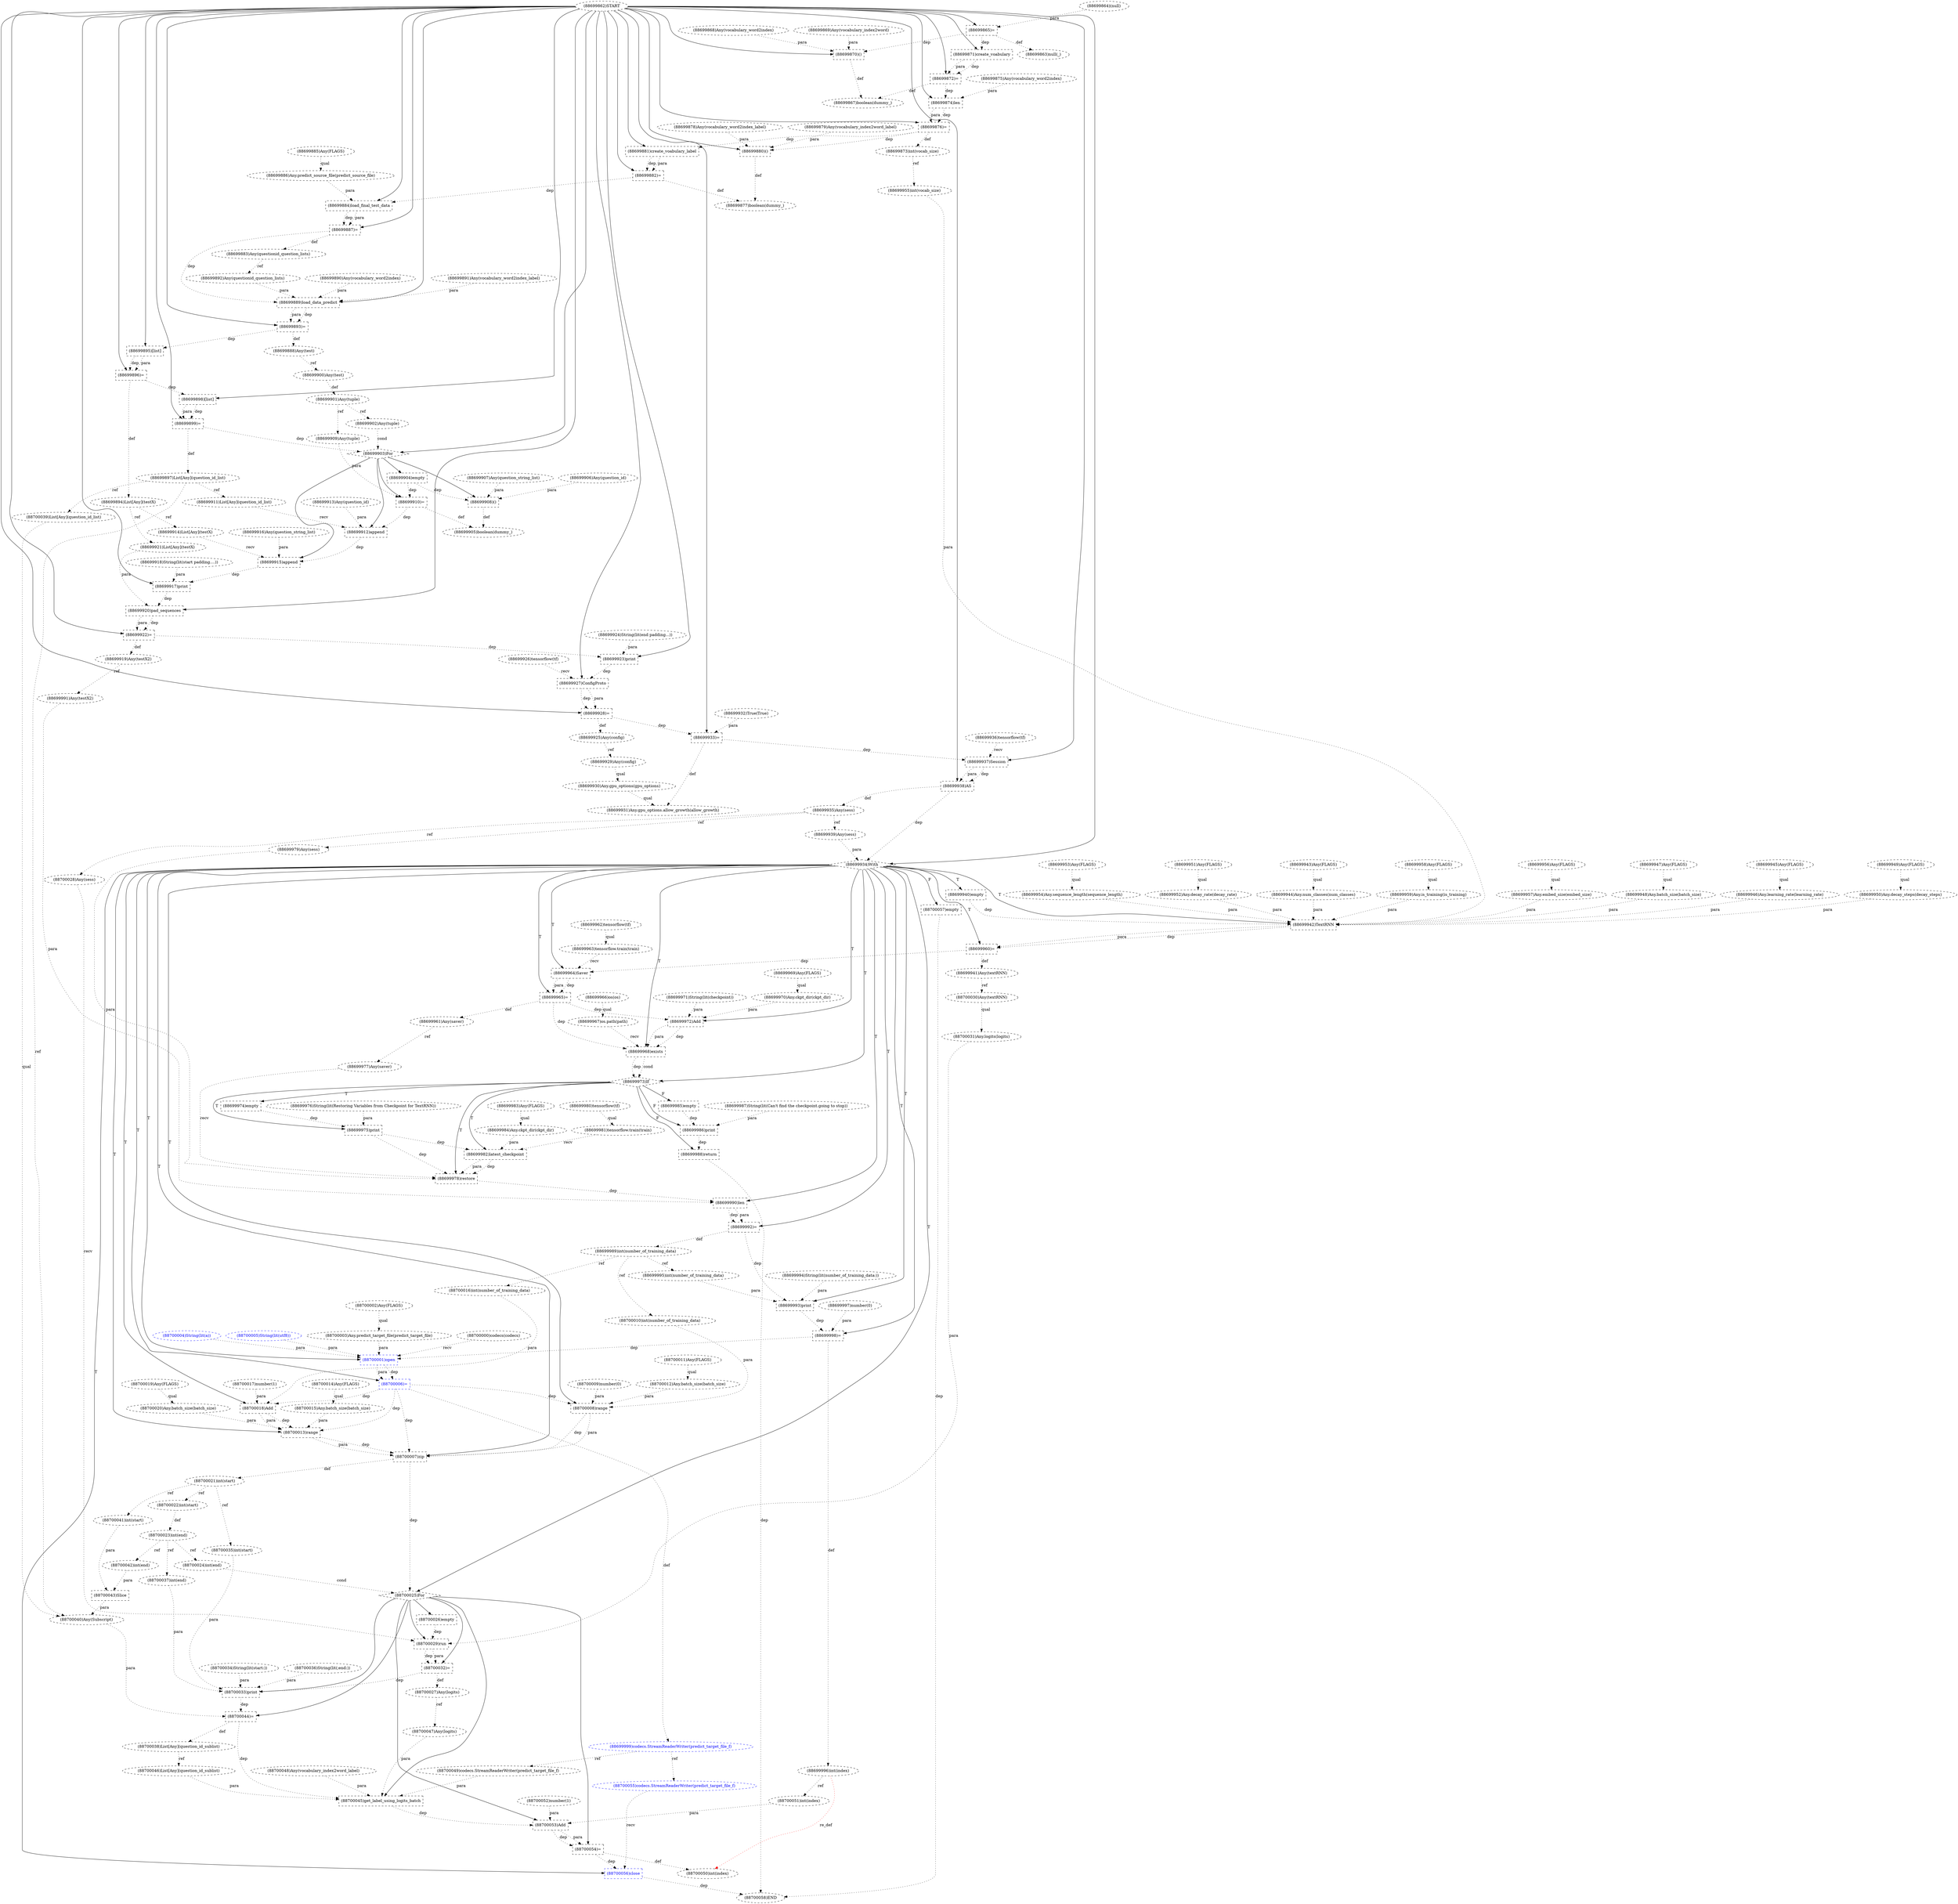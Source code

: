 digraph G {
1 [label="(88699885)Any(FLAGS)" shape=ellipse style=dashed]
2 [label="(88700037)int(end)" shape=ellipse style=dashed]
3 [label="(88699986)print" shape=box style=dashed]
4 [label="(88699980)tensorflow(tf)" shape=ellipse style=dashed]
5 [label="(88699929)Any(config)" shape=ellipse style=dashed]
6 [label="(88699907)Any(question_string_list)" shape=ellipse style=dashed]
7 [label="(88699976)String(lit(Restoring Variables from Checkpoint for TextRNN))" shape=ellipse style=dashed]
8 [label="(88699865)=" shape=box style=dashed]
9 [label="(88699912)append" shape=box style=dashed]
10 [label="(88699958)Any(FLAGS)" shape=ellipse style=dashed]
11 [label="(88699934)With" shape=diamond style=dashed]
12 [label="(88699950)Any.decay_steps(decay_steps)" shape=ellipse style=dashed]
13 [label="(88699965)=" shape=box style=dashed]
14 [label="(88700047)Any(logits)" shape=ellipse style=dashed]
15 [label="(88699954)Any.sequence_length(sequence_length)" shape=ellipse style=dashed]
16 [label="(88699969)Any(FLAGS)" shape=ellipse style=dashed]
17 [label="(88699955)int(vocab_size)" shape=ellipse style=dashed]
18 [label="(88699972)Add" shape=box style=dashed]
19 [label="(88700041)int(start)" shape=ellipse style=dashed]
20 [label="(88699936)tensorflow(tf)" shape=ellipse style=dashed]
21 [label="(88700039)List[Any](question_id_list)" shape=ellipse style=dashed]
22 [label="(88699935)Any(sess)" shape=ellipse style=dashed]
23 [label="(88699962)tensorflow(tf)" shape=ellipse style=dashed]
24 [label="(88699911)List[Any](question_id_list)" shape=ellipse style=dashed]
25 [label="(88700020)Any.batch_size(batch_size)" shape=ellipse style=dashed]
26 [label="(88699867)boolean(dummy_)" shape=ellipse style=dashed]
27 [label="(88700008)range" shape=box style=dashed]
28 [label="(88700031)Any.logits(logits)" shape=ellipse style=dashed]
29 [label="(88699996)int(index)" shape=ellipse style=dashed]
30 [label="(88699943)Any(FLAGS)" shape=ellipse style=dashed]
31 [label="(88699893)=" shape=box style=dashed]
32 [label="(88699985)empty" shape=box style=dashed]
33 [label="(88700049)codecs.StreamReaderWriter(predict_target_file_f)" shape=ellipse style=dashed]
34 [label="(88699975)print" shape=box style=dashed]
35 [label="(88699941)Any(textRNN)" shape=ellipse style=dashed]
36 [label="(88700048)Any(vocabulary_index2word_label)" shape=ellipse style=dashed]
37 [label="(88699914)List[Any](testX)" shape=ellipse style=dashed]
38 [label="(88699949)Any(FLAGS)" shape=ellipse style=dashed]
39 [label="(88699900)Any(test)" shape=ellipse style=dashed]
40 [label="(88700000)codecs(codecs)" shape=ellipse style=dashed]
41 [label="(88699924)String(lit(end padding...))" shape=ellipse style=dashed]
42 [label="(88700028)Any(sess)" shape=ellipse style=dashed]
43 [label="(88699926)tensorflow(tf)" shape=ellipse style=dashed]
44 [label="(88699968)exists" shape=box style=dashed]
45 [label="(88699989)int(number_of_training_data)" shape=ellipse style=dashed]
46 [label="(88699892)Any(questionid_question_lists)" shape=ellipse style=dashed]
47 [label="(88699947)Any(FLAGS)" shape=ellipse style=dashed]
48 [label="(88700051)int(index)" shape=ellipse style=dashed]
49 [label="(88699997)number(0)" shape=ellipse style=dashed]
50 [label="(88699882)=" shape=box style=dashed]
51 [label="(88700032)=" shape=box style=dashed]
52 [label="(88700001)open" shape=box style=dashed color=blue fontcolor=blue]
53 [label="(88699880)()" shape=box style=dashed]
54 [label="(88699970)Any.ckpt_dir(ckpt_dir)" shape=ellipse style=dashed]
55 [label="(88700019)Any(FLAGS)" shape=ellipse style=dashed]
56 [label="(88700040)Any(Subscript)" shape=ellipse style=dashed]
57 [label="(88699937)Session" shape=box style=dashed]
58 [label="(88699863)null(_)" shape=ellipse style=dashed]
59 [label="(88699904)empty" shape=box style=dashed]
60 [label="(88699956)Any(FLAGS)" shape=ellipse style=dashed]
61 [label="(88699961)Any(saver)" shape=ellipse style=dashed]
62 [label="(88699931)Any.gpu_options.allow_growth(allow_growth)" shape=ellipse style=dashed]
63 [label="(88699903)For" shape=diamond style=dashed]
64 [label="(88699887)=" shape=box style=dashed]
65 [label="(88699925)Any(config)" shape=ellipse style=dashed]
66 [label="(88699862)START" style=dashed]
67 [label="(88700017)number(1)" shape=ellipse style=dashed]
68 [label="(88700022)int(start)" shape=ellipse style=dashed]
69 [label="(88700013)range" shape=box style=dashed]
70 [label="(88699895)[list]" shape=box style=dashed]
71 [label="(88699897)List[Any](question_id_list)" shape=ellipse style=dashed]
72 [label="(88699978)restore" shape=box style=dashed]
73 [label="(88699906)Any(question_id)" shape=ellipse style=dashed]
74 [label="(88699945)Any(FLAGS)" shape=ellipse style=dashed]
75 [label="(88699966)os(os)" shape=ellipse style=dashed]
76 [label="(88699928)=" shape=box style=dashed]
77 [label="(88700002)Any(FLAGS)" shape=ellipse style=dashed]
78 [label="(88699886)Any.predict_source_file(predict_source_file)" shape=ellipse style=dashed]
79 [label="(88699864)(null)" shape=ellipse style=dashed]
80 [label="(88699952)Any.decay_rate(decay_rate)" shape=ellipse style=dashed]
81 [label="(88700055)codecs.StreamReaderWriter(predict_target_file_f)" shape=ellipse style=dashed color=blue fontcolor=blue]
82 [label="(88700027)Any(logits)" shape=ellipse style=dashed]
83 [label="(88699951)Any(FLAGS)" shape=ellipse style=dashed]
84 [label="(88700026)empty" shape=box style=dashed]
85 [label="(88699920)pad_sequences" shape=box style=dashed]
86 [label="(88700025)For" shape=diamond style=dashed]
87 [label="(88699977)Any(saver)" shape=ellipse style=dashed]
88 [label="(88699913)Any(question_id)" shape=ellipse style=dashed]
89 [label="(88699981)tensorflow.train(train)" shape=ellipse style=dashed]
90 [label="(88699964)Saver" shape=box style=dashed]
91 [label="(88700046)List[Any](question_id_sublist)" shape=ellipse style=dashed]
92 [label="(88699927)ConfigProto" shape=box style=dashed]
93 [label="(88699995)int(number_of_training_data)" shape=ellipse style=dashed]
94 [label="(88699890)Any(vocabulary_word2index)" shape=ellipse style=dashed]
95 [label="(88699942)TextRNN" shape=box style=dashed]
96 [label="(88699899)=" shape=box style=dashed]
97 [label="(88699973)If" shape=diamond style=dashed]
98 [label="(88699910)=" shape=box style=dashed]
99 [label="(88699888)Any(test)" shape=ellipse style=dashed]
100 [label="(88699938)AS" shape=box style=dashed]
101 [label="(88700012)Any.batch_size(batch_size)" shape=ellipse style=dashed]
102 [label="(88700034)String(lit(start:))" shape=ellipse style=dashed]
103 [label="(88699999)codecs.StreamReaderWriter(predict_target_file_f)" shape=ellipse style=dashed color=blue fontcolor=blue]
104 [label="(88700050)int(index)" shape=ellipse style=dashed]
105 [label="(88699870)()" shape=box style=dashed]
106 [label="(88700035)int(start)" shape=ellipse style=dashed]
107 [label="(88699902)Any(tuple)" shape=ellipse style=dashed]
108 [label="(88699894)List[Any](testX)" shape=ellipse style=dashed]
109 [label="(88699916)Any(question_string_list)" shape=ellipse style=dashed]
110 [label="(88700058)END" style=dashed]
111 [label="(88700006)=" shape=box style=dashed color=blue fontcolor=blue]
112 [label="(88699984)Any.ckpt_dir(ckpt_dir)" shape=ellipse style=dashed]
113 [label="(88699874)len" shape=box style=dashed]
114 [label="(88699873)int(vocab_size)" shape=ellipse style=dashed]
115 [label="(88700016)int(number_of_training_data)" shape=ellipse style=dashed]
116 [label="(88699876)=" shape=box style=dashed]
117 [label="(88699944)Any.num_classes(num_classes)" shape=ellipse style=dashed]
118 [label="(88699991)Any(testX2)" shape=ellipse style=dashed]
119 [label="(88699983)Any(FLAGS)" shape=ellipse style=dashed]
120 [label="(88699967)os.path(path)" shape=ellipse style=dashed]
121 [label="(88699891)Any(vocabulary_word2index_label)" shape=ellipse style=dashed]
122 [label="(88699919)Any(testX2)" shape=ellipse style=dashed]
123 [label="(88699959)Any.is_training(is_training)" shape=ellipse style=dashed]
124 [label="(88700010)int(number_of_training_data)" shape=ellipse style=dashed]
125 [label="(88699957)Any.embed_size(embed_size)" shape=ellipse style=dashed]
126 [label="(88699901)Any(tuple)" shape=ellipse style=dashed]
127 [label="(88700042)int(end)" shape=ellipse style=dashed]
128 [label="(88699896)=" shape=box style=dashed]
129 [label="(88699933)=" shape=box style=dashed]
130 [label="(88700045)get_label_using_logits_batch" shape=box style=dashed]
131 [label="(88700015)Any.batch_size(batch_size)" shape=ellipse style=dashed]
132 [label="(88699898)[list]" shape=box style=dashed]
133 [label="(88699930)Any.gpu_options(gpu_options)" shape=ellipse style=dashed]
134 [label="(88700023)int(end)" shape=ellipse style=dashed]
135 [label="(88700044)=" shape=box style=dashed]
136 [label="(88700053)Add" shape=box style=dashed]
137 [label="(88700004)String(lit(a))" shape=ellipse style=dashed color=blue fontcolor=blue]
138 [label="(88699909)Any(tuple)" shape=ellipse style=dashed]
139 [label="(88699889)load_data_predict" shape=box style=dashed]
140 [label="(88700043)Slice" shape=box style=dashed]
141 [label="(88699960)=" shape=box style=dashed]
142 [label="(88699905)boolean(dummy_)" shape=ellipse style=dashed]
143 [label="(88700030)Any(textRNN)" shape=ellipse style=dashed]
144 [label="(88699875)Any(vocabulary_word2index)" shape=ellipse style=dashed]
145 [label="(88700021)int(start)" shape=ellipse style=dashed]
146 [label="(88699953)Any(FLAGS)" shape=ellipse style=dashed]
147 [label="(88699982)latest_checkpoint" shape=box style=dashed]
148 [label="(88699971)String(lit(checkpoint))" shape=ellipse style=dashed]
149 [label="(88699992)=" shape=box style=dashed]
150 [label="(88700052)number(1)" shape=ellipse style=dashed]
151 [label="(88699932)True(True)" shape=ellipse style=dashed]
152 [label="(88699878)Any(vocabulary_word2index_label)" shape=ellipse style=dashed]
153 [label="(88700057)empty" shape=box style=dashed]
154 [label="(88699917)print" shape=box style=dashed]
155 [label="(88699922)=" shape=box style=dashed]
156 [label="(88700014)Any(FLAGS)" shape=ellipse style=dashed]
157 [label="(88699879)Any(vocabulary_index2word_label)" shape=ellipse style=dashed]
158 [label="(88699915)append" shape=box style=dashed]
159 [label="(88699940)empty" shape=box style=dashed]
160 [label="(88700054)=" shape=box style=dashed]
161 [label="(88699963)tensorflow.train(train)" shape=ellipse style=dashed]
162 [label="(88699872)=" shape=box style=dashed]
163 [label="(88700024)int(end)" shape=ellipse style=dashed]
164 [label="(88700005)String(lit(utf8))" shape=ellipse style=dashed color=blue fontcolor=blue]
165 [label="(88699979)Any(sess)" shape=ellipse style=dashed]
166 [label="(88699868)Any(vocabulary_word2index)" shape=ellipse style=dashed]
167 [label="(88699994)String(lit(number_of_training_data:))" shape=ellipse style=dashed]
168 [label="(88700029)run" shape=box style=dashed]
169 [label="(88699923)print" shape=box style=dashed]
170 [label="(88700003)Any.predict_target_file(predict_target_file)" shape=ellipse style=dashed]
171 [label="(88699939)Any(sess)" shape=ellipse style=dashed]
172 [label="(88699988)return" shape=box style=dashed]
173 [label="(88699998)=" shape=box style=dashed]
174 [label="(88700011)Any(FLAGS)" shape=ellipse style=dashed]
175 [label="(88700009)number(0)" shape=ellipse style=dashed]
176 [label="(88699921)List[Any](testX)" shape=ellipse style=dashed]
177 [label="(88699871)create_voabulary" shape=box style=dashed]
178 [label="(88700033)print" shape=box style=dashed]
179 [label="(88699908)()" shape=box style=dashed]
180 [label="(88699869)Any(vocabulary_index2word)" shape=ellipse style=dashed]
181 [label="(88700007)zip" shape=box style=dashed]
182 [label="(88700036)String(lit(;end:))" shape=ellipse style=dashed]
183 [label="(88699993)print" shape=box style=dashed]
184 [label="(88699987)String(lit(Can't find the checkpoint.going to stop))" shape=ellipse style=dashed]
185 [label="(88699918)String(lit(start padding....))" shape=ellipse style=dashed]
186 [label="(88699877)boolean(dummy_)" shape=ellipse style=dashed]
187 [label="(88699948)Any.batch_size(batch_size)" shape=ellipse style=dashed]
188 [label="(88700038)List[Any](question_id_sublist)" shape=ellipse style=dashed]
189 [label="(88699946)Any.learning_rate(learning_rate)" shape=ellipse style=dashed]
190 [label="(88700056)close" shape=box style=dashed color=blue fontcolor=blue]
191 [label="(88699974)empty" shape=box style=dashed]
192 [label="(88700018)Add" shape=box style=dashed]
193 [label="(88699883)Any(questionid_question_lists)" shape=ellipse style=dashed]
194 [label="(88699884)load_final_test_data" shape=box style=dashed]
195 [label="(88699881)create_voabulary_label" shape=box style=dashed]
196 [label="(88699990)len" shape=box style=dashed]
134 -> 2 [label="ref" style=dotted];
97 -> 3 [label="F"];
184 -> 3 [label="para" style=dotted];
32 -> 3 [label="dep" style=dotted];
65 -> 5 [label="ref" style=dotted];
66 -> 8 [label="" style=solid];
79 -> 8 [label="para" style=dotted];
63 -> 9 [label="" style=solid];
24 -> 9 [label="recv" style=dotted];
88 -> 9 [label="para" style=dotted];
98 -> 9 [label="dep" style=dotted];
66 -> 11 [label="" style=solid];
100 -> 11 [label="dep" style=dotted];
171 -> 11 [label="para" style=dotted];
38 -> 12 [label="qual" style=dotted];
11 -> 13 [label="T"];
90 -> 13 [label="dep" style=dotted];
90 -> 13 [label="para" style=dotted];
82 -> 14 [label="ref" style=dotted];
146 -> 15 [label="qual" style=dotted];
114 -> 17 [label="ref" style=dotted];
11 -> 18 [label="T"];
54 -> 18 [label="para" style=dotted];
148 -> 18 [label="para" style=dotted];
13 -> 18 [label="dep" style=dotted];
145 -> 19 [label="ref" style=dotted];
71 -> 21 [label="ref" style=dotted];
100 -> 22 [label="def" style=dotted];
71 -> 24 [label="ref" style=dotted];
55 -> 25 [label="qual" style=dotted];
105 -> 26 [label="def" style=dotted];
162 -> 26 [label="def" style=dotted];
11 -> 27 [label="T"];
175 -> 27 [label="para" style=dotted];
124 -> 27 [label="para" style=dotted];
101 -> 27 [label="para" style=dotted];
111 -> 27 [label="dep" style=dotted];
143 -> 28 [label="qual" style=dotted];
173 -> 29 [label="def" style=dotted];
66 -> 31 [label="" style=solid];
139 -> 31 [label="dep" style=dotted];
139 -> 31 [label="para" style=dotted];
97 -> 32 [label="F"];
103 -> 33 [label="ref" style=dotted];
97 -> 34 [label="T"];
7 -> 34 [label="para" style=dotted];
191 -> 34 [label="dep" style=dotted];
141 -> 35 [label="def" style=dotted];
108 -> 37 [label="ref" style=dotted];
99 -> 39 [label="ref" style=dotted];
22 -> 42 [label="ref" style=dotted];
11 -> 44 [label="T"];
120 -> 44 [label="recv" style=dotted];
18 -> 44 [label="dep" style=dotted];
18 -> 44 [label="para" style=dotted];
13 -> 44 [label="dep" style=dotted];
149 -> 45 [label="def" style=dotted];
193 -> 46 [label="ref" style=dotted];
29 -> 48 [label="ref" style=dotted];
66 -> 50 [label="" style=solid];
195 -> 50 [label="dep" style=dotted];
195 -> 50 [label="para" style=dotted];
86 -> 51 [label="" style=solid];
168 -> 51 [label="dep" style=dotted];
168 -> 51 [label="para" style=dotted];
11 -> 52 [label="T"];
40 -> 52 [label="recv" style=dotted];
170 -> 52 [label="para" style=dotted];
137 -> 52 [label="para" style=dotted];
164 -> 52 [label="para" style=dotted];
173 -> 52 [label="dep" style=dotted];
66 -> 53 [label="" style=solid];
152 -> 53 [label="para" style=dotted];
157 -> 53 [label="para" style=dotted];
116 -> 53 [label="dep" style=dotted];
16 -> 54 [label="qual" style=dotted];
21 -> 56 [label="qual" style=dotted];
140 -> 56 [label="para" style=dotted];
71 -> 56 [label="ref" style=dotted];
66 -> 57 [label="" style=solid];
20 -> 57 [label="recv" style=dotted];
129 -> 57 [label="dep" style=dotted];
8 -> 58 [label="def" style=dotted];
63 -> 59 [label="" style=solid];
13 -> 61 [label="def" style=dotted];
133 -> 62 [label="qual" style=dotted];
129 -> 62 [label="def" style=dotted];
66 -> 63 [label="" style=solid];
107 -> 63 [label="cond" style=dotted];
96 -> 63 [label="dep" style=dotted];
66 -> 64 [label="" style=solid];
194 -> 64 [label="dep" style=dotted];
194 -> 64 [label="para" style=dotted];
76 -> 65 [label="def" style=dotted];
145 -> 68 [label="ref" style=dotted];
11 -> 69 [label="T"];
131 -> 69 [label="para" style=dotted];
192 -> 69 [label="dep" style=dotted];
192 -> 69 [label="para" style=dotted];
25 -> 69 [label="para" style=dotted];
111 -> 69 [label="dep" style=dotted];
66 -> 70 [label="" style=solid];
31 -> 70 [label="dep" style=dotted];
96 -> 71 [label="def" style=dotted];
97 -> 72 [label="T"];
87 -> 72 [label="recv" style=dotted];
165 -> 72 [label="para" style=dotted];
147 -> 72 [label="dep" style=dotted];
147 -> 72 [label="para" style=dotted];
34 -> 72 [label="dep" style=dotted];
66 -> 76 [label="" style=solid];
92 -> 76 [label="dep" style=dotted];
92 -> 76 [label="para" style=dotted];
1 -> 78 [label="qual" style=dotted];
83 -> 80 [label="qual" style=dotted];
103 -> 81 [label="ref" style=dotted];
51 -> 82 [label="def" style=dotted];
86 -> 84 [label="" style=solid];
66 -> 85 [label="" style=solid];
176 -> 85 [label="para" style=dotted];
154 -> 85 [label="dep" style=dotted];
11 -> 86 [label="T"];
181 -> 86 [label="dep" style=dotted];
163 -> 86 [label="cond" style=dotted];
61 -> 87 [label="ref" style=dotted];
4 -> 89 [label="qual" style=dotted];
11 -> 90 [label="T"];
161 -> 90 [label="recv" style=dotted];
141 -> 90 [label="dep" style=dotted];
188 -> 91 [label="ref" style=dotted];
66 -> 92 [label="" style=solid];
43 -> 92 [label="recv" style=dotted];
169 -> 92 [label="dep" style=dotted];
45 -> 93 [label="ref" style=dotted];
11 -> 95 [label="T"];
117 -> 95 [label="para" style=dotted];
189 -> 95 [label="para" style=dotted];
187 -> 95 [label="para" style=dotted];
12 -> 95 [label="para" style=dotted];
80 -> 95 [label="para" style=dotted];
15 -> 95 [label="para" style=dotted];
17 -> 95 [label="para" style=dotted];
125 -> 95 [label="para" style=dotted];
123 -> 95 [label="para" style=dotted];
159 -> 95 [label="dep" style=dotted];
66 -> 96 [label="" style=solid];
132 -> 96 [label="dep" style=dotted];
132 -> 96 [label="para" style=dotted];
11 -> 97 [label="T"];
44 -> 97 [label="dep" style=dotted];
44 -> 97 [label="cond" style=dotted];
63 -> 98 [label="" style=solid];
138 -> 98 [label="para" style=dotted];
59 -> 98 [label="dep" style=dotted];
31 -> 99 [label="def" style=dotted];
66 -> 100 [label="" style=solid];
57 -> 100 [label="dep" style=dotted];
57 -> 100 [label="para" style=dotted];
174 -> 101 [label="qual" style=dotted];
111 -> 103 [label="def" style=dotted];
160 -> 104 [label="def" style=dotted];
29 -> 104 [label="re_def" style=dotted color=red];
66 -> 105 [label="" style=solid];
166 -> 105 [label="para" style=dotted];
180 -> 105 [label="para" style=dotted];
8 -> 105 [label="dep" style=dotted];
145 -> 106 [label="ref" style=dotted];
126 -> 107 [label="ref" style=dotted];
128 -> 108 [label="def" style=dotted];
153 -> 110 [label="dep" style=dotted];
172 -> 110 [label="dep" style=dotted];
190 -> 110 [label="dep" style=dotted];
11 -> 111 [label="T"];
52 -> 111 [label="dep" style=dotted];
52 -> 111 [label="para" style=dotted];
119 -> 112 [label="qual" style=dotted];
66 -> 113 [label="" style=solid];
144 -> 113 [label="para" style=dotted];
162 -> 113 [label="dep" style=dotted];
116 -> 114 [label="def" style=dotted];
45 -> 115 [label="ref" style=dotted];
66 -> 116 [label="" style=solid];
113 -> 116 [label="dep" style=dotted];
113 -> 116 [label="para" style=dotted];
30 -> 117 [label="qual" style=dotted];
122 -> 118 [label="ref" style=dotted];
75 -> 120 [label="qual" style=dotted];
155 -> 122 [label="def" style=dotted];
10 -> 123 [label="qual" style=dotted];
45 -> 124 [label="ref" style=dotted];
60 -> 125 [label="qual" style=dotted];
39 -> 126 [label="def" style=dotted];
134 -> 127 [label="ref" style=dotted];
66 -> 128 [label="" style=solid];
70 -> 128 [label="dep" style=dotted];
70 -> 128 [label="para" style=dotted];
66 -> 129 [label="" style=solid];
151 -> 129 [label="para" style=dotted];
76 -> 129 [label="dep" style=dotted];
86 -> 130 [label="" style=solid];
91 -> 130 [label="para" style=dotted];
14 -> 130 [label="para" style=dotted];
36 -> 130 [label="para" style=dotted];
33 -> 130 [label="para" style=dotted];
135 -> 130 [label="dep" style=dotted];
156 -> 131 [label="qual" style=dotted];
66 -> 132 [label="" style=solid];
128 -> 132 [label="dep" style=dotted];
5 -> 133 [label="qual" style=dotted];
68 -> 134 [label="def" style=dotted];
86 -> 135 [label="" style=solid];
56 -> 135 [label="para" style=dotted];
178 -> 135 [label="dep" style=dotted];
86 -> 136 [label="" style=solid];
48 -> 136 [label="para" style=dotted];
150 -> 136 [label="para" style=dotted];
130 -> 136 [label="dep" style=dotted];
126 -> 138 [label="ref" style=dotted];
66 -> 139 [label="" style=solid];
94 -> 139 [label="para" style=dotted];
121 -> 139 [label="para" style=dotted];
46 -> 139 [label="para" style=dotted];
64 -> 139 [label="dep" style=dotted];
19 -> 140 [label="para" style=dotted];
127 -> 140 [label="para" style=dotted];
11 -> 141 [label="T"];
95 -> 141 [label="dep" style=dotted];
95 -> 141 [label="para" style=dotted];
179 -> 142 [label="def" style=dotted];
98 -> 142 [label="def" style=dotted];
35 -> 143 [label="ref" style=dotted];
181 -> 145 [label="def" style=dotted];
97 -> 147 [label="T"];
89 -> 147 [label="recv" style=dotted];
112 -> 147 [label="para" style=dotted];
34 -> 147 [label="dep" style=dotted];
11 -> 149 [label="T"];
196 -> 149 [label="dep" style=dotted];
196 -> 149 [label="para" style=dotted];
11 -> 153 [label="F"];
66 -> 154 [label="" style=solid];
185 -> 154 [label="para" style=dotted];
158 -> 154 [label="dep" style=dotted];
66 -> 155 [label="" style=solid];
85 -> 155 [label="dep" style=dotted];
85 -> 155 [label="para" style=dotted];
63 -> 158 [label="" style=solid];
37 -> 158 [label="recv" style=dotted];
109 -> 158 [label="para" style=dotted];
9 -> 158 [label="dep" style=dotted];
11 -> 159 [label="T"];
86 -> 160 [label="" style=solid];
136 -> 160 [label="dep" style=dotted];
136 -> 160 [label="para" style=dotted];
23 -> 161 [label="qual" style=dotted];
66 -> 162 [label="" style=solid];
177 -> 162 [label="dep" style=dotted];
177 -> 162 [label="para" style=dotted];
134 -> 163 [label="ref" style=dotted];
22 -> 165 [label="ref" style=dotted];
86 -> 168 [label="" style=solid];
42 -> 168 [label="recv" style=dotted];
28 -> 168 [label="para" style=dotted];
84 -> 168 [label="dep" style=dotted];
66 -> 169 [label="" style=solid];
41 -> 169 [label="para" style=dotted];
155 -> 169 [label="dep" style=dotted];
77 -> 170 [label="qual" style=dotted];
22 -> 171 [label="ref" style=dotted];
97 -> 172 [label="F"];
3 -> 172 [label="dep" style=dotted];
11 -> 173 [label="T"];
49 -> 173 [label="para" style=dotted];
183 -> 173 [label="dep" style=dotted];
108 -> 176 [label="ref" style=dotted];
66 -> 177 [label="" style=solid];
8 -> 177 [label="dep" style=dotted];
86 -> 178 [label="" style=solid];
102 -> 178 [label="para" style=dotted];
106 -> 178 [label="para" style=dotted];
182 -> 178 [label="para" style=dotted];
2 -> 178 [label="para" style=dotted];
51 -> 178 [label="dep" style=dotted];
63 -> 179 [label="" style=solid];
73 -> 179 [label="para" style=dotted];
6 -> 179 [label="para" style=dotted];
59 -> 179 [label="dep" style=dotted];
11 -> 181 [label="T"];
27 -> 181 [label="dep" style=dotted];
27 -> 181 [label="para" style=dotted];
69 -> 181 [label="dep" style=dotted];
69 -> 181 [label="para" style=dotted];
111 -> 181 [label="dep" style=dotted];
11 -> 183 [label="T"];
167 -> 183 [label="para" style=dotted];
93 -> 183 [label="para" style=dotted];
149 -> 183 [label="dep" style=dotted];
53 -> 186 [label="def" style=dotted];
50 -> 186 [label="def" style=dotted];
47 -> 187 [label="qual" style=dotted];
135 -> 188 [label="def" style=dotted];
74 -> 189 [label="qual" style=dotted];
11 -> 190 [label="T"];
81 -> 190 [label="recv" style=dotted];
160 -> 190 [label="dep" style=dotted];
97 -> 191 [label="T"];
11 -> 192 [label="T"];
115 -> 192 [label="para" style=dotted];
67 -> 192 [label="para" style=dotted];
111 -> 192 [label="dep" style=dotted];
64 -> 193 [label="def" style=dotted];
66 -> 194 [label="" style=solid];
78 -> 194 [label="para" style=dotted];
50 -> 194 [label="dep" style=dotted];
66 -> 195 [label="" style=solid];
116 -> 195 [label="dep" style=dotted];
11 -> 196 [label="T"];
118 -> 196 [label="para" style=dotted];
72 -> 196 [label="dep" style=dotted];
}